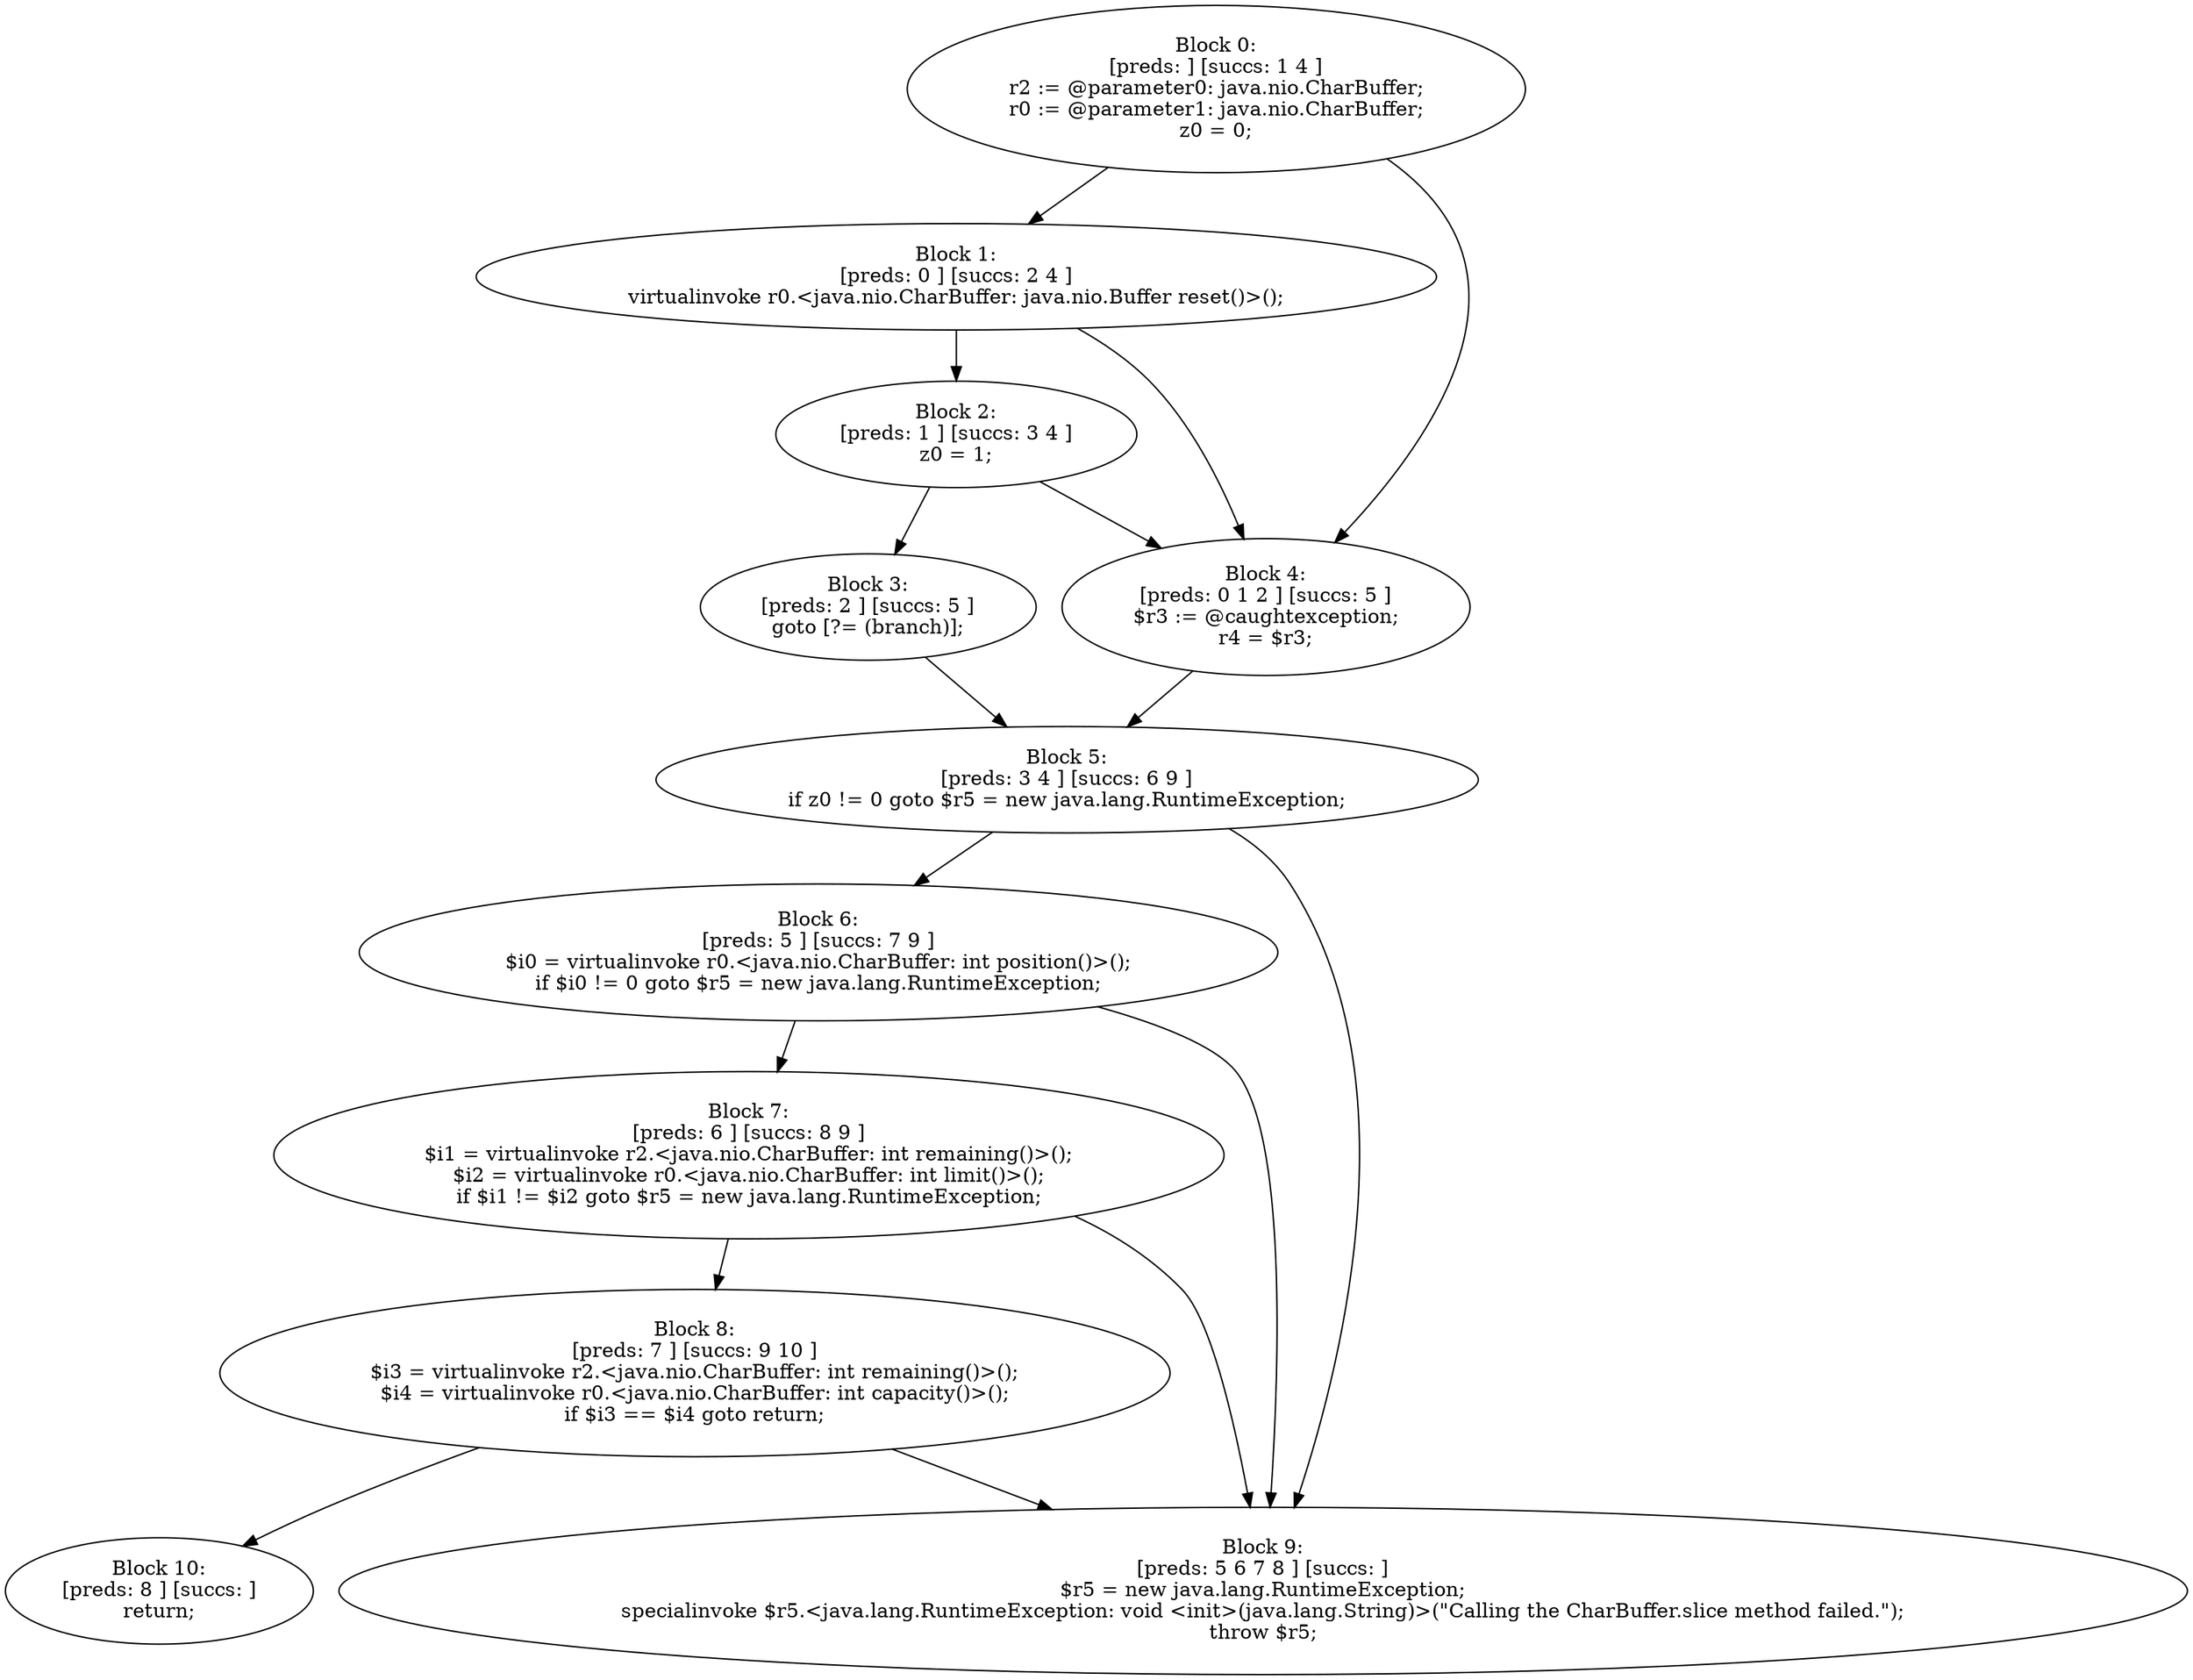 digraph "unitGraph" {
    "Block 0:
[preds: ] [succs: 1 4 ]
r2 := @parameter0: java.nio.CharBuffer;
r0 := @parameter1: java.nio.CharBuffer;
z0 = 0;
"
    "Block 1:
[preds: 0 ] [succs: 2 4 ]
virtualinvoke r0.<java.nio.CharBuffer: java.nio.Buffer reset()>();
"
    "Block 2:
[preds: 1 ] [succs: 3 4 ]
z0 = 1;
"
    "Block 3:
[preds: 2 ] [succs: 5 ]
goto [?= (branch)];
"
    "Block 4:
[preds: 0 1 2 ] [succs: 5 ]
$r3 := @caughtexception;
r4 = $r3;
"
    "Block 5:
[preds: 3 4 ] [succs: 6 9 ]
if z0 != 0 goto $r5 = new java.lang.RuntimeException;
"
    "Block 6:
[preds: 5 ] [succs: 7 9 ]
$i0 = virtualinvoke r0.<java.nio.CharBuffer: int position()>();
if $i0 != 0 goto $r5 = new java.lang.RuntimeException;
"
    "Block 7:
[preds: 6 ] [succs: 8 9 ]
$i1 = virtualinvoke r2.<java.nio.CharBuffer: int remaining()>();
$i2 = virtualinvoke r0.<java.nio.CharBuffer: int limit()>();
if $i1 != $i2 goto $r5 = new java.lang.RuntimeException;
"
    "Block 8:
[preds: 7 ] [succs: 9 10 ]
$i3 = virtualinvoke r2.<java.nio.CharBuffer: int remaining()>();
$i4 = virtualinvoke r0.<java.nio.CharBuffer: int capacity()>();
if $i3 == $i4 goto return;
"
    "Block 9:
[preds: 5 6 7 8 ] [succs: ]
$r5 = new java.lang.RuntimeException;
specialinvoke $r5.<java.lang.RuntimeException: void <init>(java.lang.String)>(\"Calling the CharBuffer.slice method failed.\");
throw $r5;
"
    "Block 10:
[preds: 8 ] [succs: ]
return;
"
    "Block 0:
[preds: ] [succs: 1 4 ]
r2 := @parameter0: java.nio.CharBuffer;
r0 := @parameter1: java.nio.CharBuffer;
z0 = 0;
"->"Block 1:
[preds: 0 ] [succs: 2 4 ]
virtualinvoke r0.<java.nio.CharBuffer: java.nio.Buffer reset()>();
";
    "Block 0:
[preds: ] [succs: 1 4 ]
r2 := @parameter0: java.nio.CharBuffer;
r0 := @parameter1: java.nio.CharBuffer;
z0 = 0;
"->"Block 4:
[preds: 0 1 2 ] [succs: 5 ]
$r3 := @caughtexception;
r4 = $r3;
";
    "Block 1:
[preds: 0 ] [succs: 2 4 ]
virtualinvoke r0.<java.nio.CharBuffer: java.nio.Buffer reset()>();
"->"Block 2:
[preds: 1 ] [succs: 3 4 ]
z0 = 1;
";
    "Block 1:
[preds: 0 ] [succs: 2 4 ]
virtualinvoke r0.<java.nio.CharBuffer: java.nio.Buffer reset()>();
"->"Block 4:
[preds: 0 1 2 ] [succs: 5 ]
$r3 := @caughtexception;
r4 = $r3;
";
    "Block 2:
[preds: 1 ] [succs: 3 4 ]
z0 = 1;
"->"Block 3:
[preds: 2 ] [succs: 5 ]
goto [?= (branch)];
";
    "Block 2:
[preds: 1 ] [succs: 3 4 ]
z0 = 1;
"->"Block 4:
[preds: 0 1 2 ] [succs: 5 ]
$r3 := @caughtexception;
r4 = $r3;
";
    "Block 3:
[preds: 2 ] [succs: 5 ]
goto [?= (branch)];
"->"Block 5:
[preds: 3 4 ] [succs: 6 9 ]
if z0 != 0 goto $r5 = new java.lang.RuntimeException;
";
    "Block 4:
[preds: 0 1 2 ] [succs: 5 ]
$r3 := @caughtexception;
r4 = $r3;
"->"Block 5:
[preds: 3 4 ] [succs: 6 9 ]
if z0 != 0 goto $r5 = new java.lang.RuntimeException;
";
    "Block 5:
[preds: 3 4 ] [succs: 6 9 ]
if z0 != 0 goto $r5 = new java.lang.RuntimeException;
"->"Block 6:
[preds: 5 ] [succs: 7 9 ]
$i0 = virtualinvoke r0.<java.nio.CharBuffer: int position()>();
if $i0 != 0 goto $r5 = new java.lang.RuntimeException;
";
    "Block 5:
[preds: 3 4 ] [succs: 6 9 ]
if z0 != 0 goto $r5 = new java.lang.RuntimeException;
"->"Block 9:
[preds: 5 6 7 8 ] [succs: ]
$r5 = new java.lang.RuntimeException;
specialinvoke $r5.<java.lang.RuntimeException: void <init>(java.lang.String)>(\"Calling the CharBuffer.slice method failed.\");
throw $r5;
";
    "Block 6:
[preds: 5 ] [succs: 7 9 ]
$i0 = virtualinvoke r0.<java.nio.CharBuffer: int position()>();
if $i0 != 0 goto $r5 = new java.lang.RuntimeException;
"->"Block 7:
[preds: 6 ] [succs: 8 9 ]
$i1 = virtualinvoke r2.<java.nio.CharBuffer: int remaining()>();
$i2 = virtualinvoke r0.<java.nio.CharBuffer: int limit()>();
if $i1 != $i2 goto $r5 = new java.lang.RuntimeException;
";
    "Block 6:
[preds: 5 ] [succs: 7 9 ]
$i0 = virtualinvoke r0.<java.nio.CharBuffer: int position()>();
if $i0 != 0 goto $r5 = new java.lang.RuntimeException;
"->"Block 9:
[preds: 5 6 7 8 ] [succs: ]
$r5 = new java.lang.RuntimeException;
specialinvoke $r5.<java.lang.RuntimeException: void <init>(java.lang.String)>(\"Calling the CharBuffer.slice method failed.\");
throw $r5;
";
    "Block 7:
[preds: 6 ] [succs: 8 9 ]
$i1 = virtualinvoke r2.<java.nio.CharBuffer: int remaining()>();
$i2 = virtualinvoke r0.<java.nio.CharBuffer: int limit()>();
if $i1 != $i2 goto $r5 = new java.lang.RuntimeException;
"->"Block 8:
[preds: 7 ] [succs: 9 10 ]
$i3 = virtualinvoke r2.<java.nio.CharBuffer: int remaining()>();
$i4 = virtualinvoke r0.<java.nio.CharBuffer: int capacity()>();
if $i3 == $i4 goto return;
";
    "Block 7:
[preds: 6 ] [succs: 8 9 ]
$i1 = virtualinvoke r2.<java.nio.CharBuffer: int remaining()>();
$i2 = virtualinvoke r0.<java.nio.CharBuffer: int limit()>();
if $i1 != $i2 goto $r5 = new java.lang.RuntimeException;
"->"Block 9:
[preds: 5 6 7 8 ] [succs: ]
$r5 = new java.lang.RuntimeException;
specialinvoke $r5.<java.lang.RuntimeException: void <init>(java.lang.String)>(\"Calling the CharBuffer.slice method failed.\");
throw $r5;
";
    "Block 8:
[preds: 7 ] [succs: 9 10 ]
$i3 = virtualinvoke r2.<java.nio.CharBuffer: int remaining()>();
$i4 = virtualinvoke r0.<java.nio.CharBuffer: int capacity()>();
if $i3 == $i4 goto return;
"->"Block 9:
[preds: 5 6 7 8 ] [succs: ]
$r5 = new java.lang.RuntimeException;
specialinvoke $r5.<java.lang.RuntimeException: void <init>(java.lang.String)>(\"Calling the CharBuffer.slice method failed.\");
throw $r5;
";
    "Block 8:
[preds: 7 ] [succs: 9 10 ]
$i3 = virtualinvoke r2.<java.nio.CharBuffer: int remaining()>();
$i4 = virtualinvoke r0.<java.nio.CharBuffer: int capacity()>();
if $i3 == $i4 goto return;
"->"Block 10:
[preds: 8 ] [succs: ]
return;
";
}
